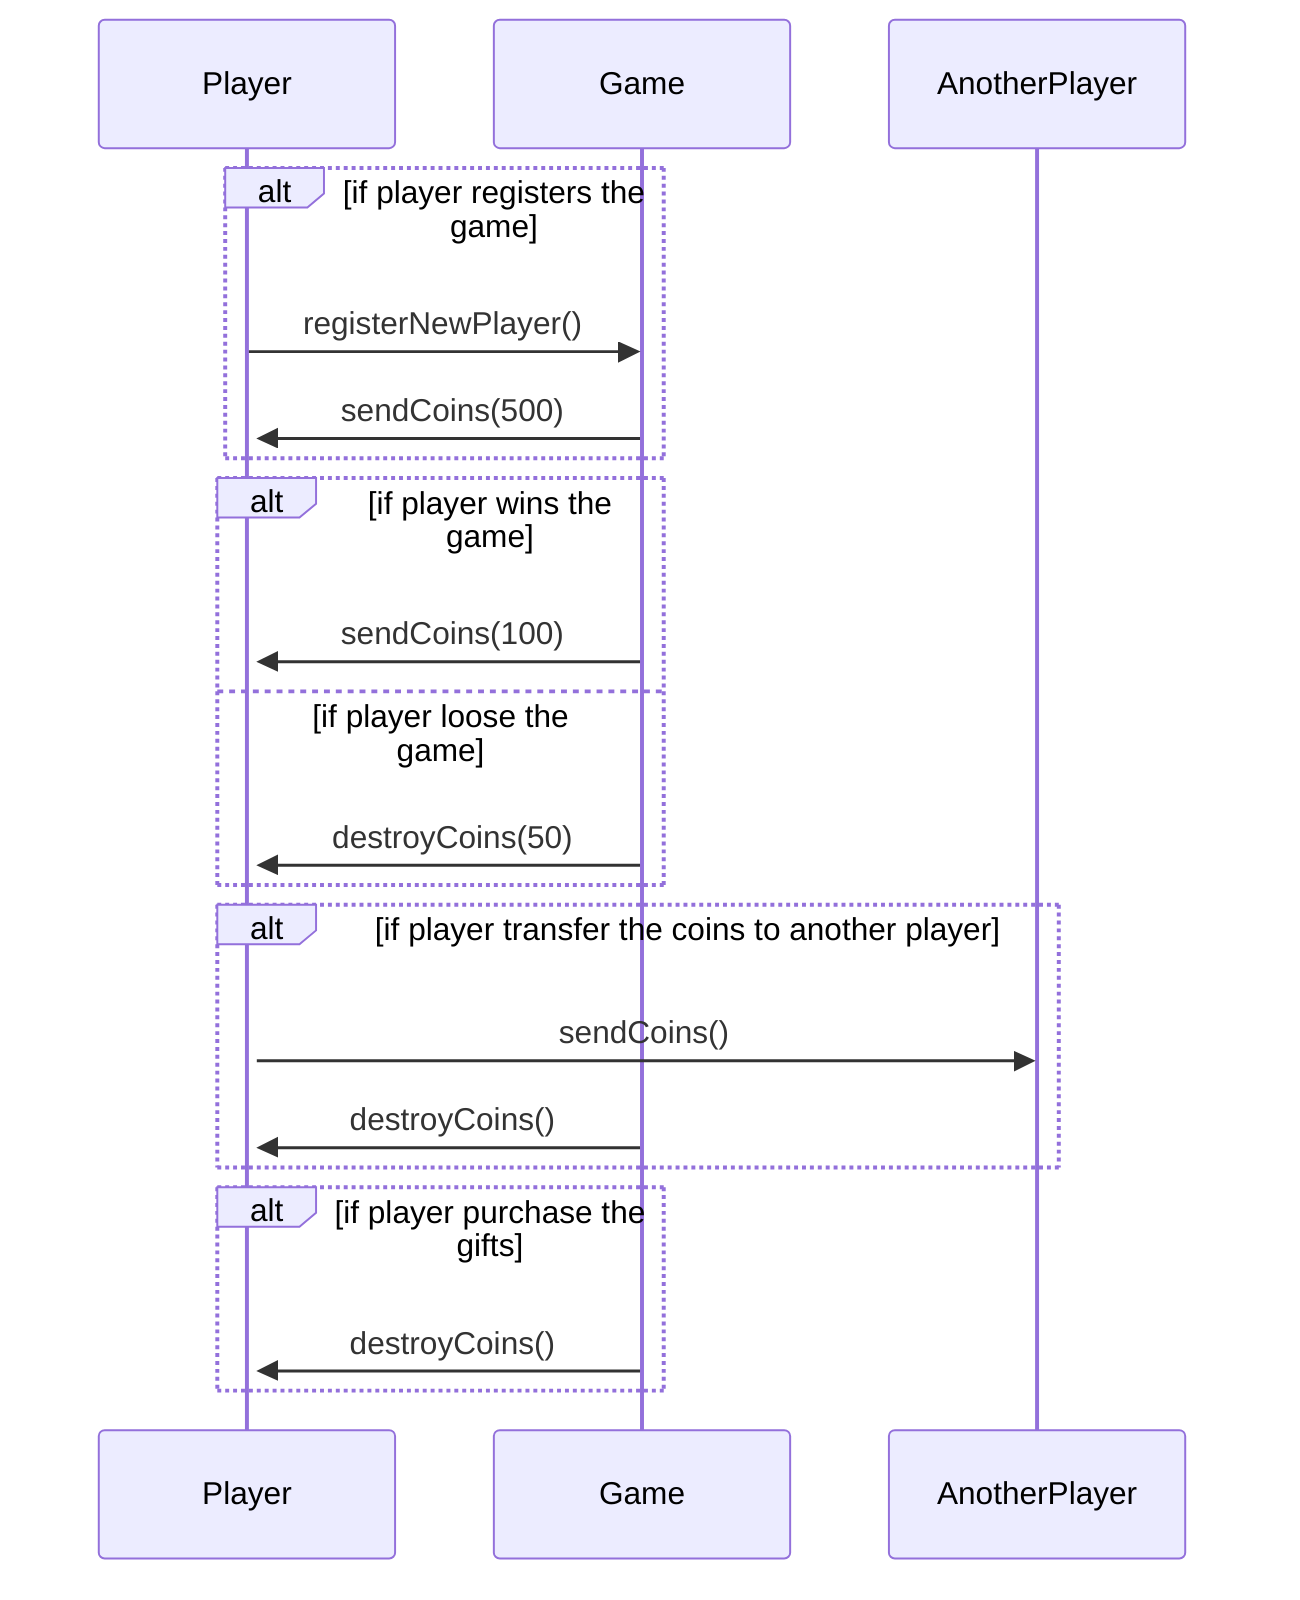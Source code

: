 sequenceDiagram
    alt if player registers the game
    Player->>Game: registerNewPlayer()
    Game->>+Player: sendCoins(500)
    end
    alt if player wins the game
    Game->>Player:sendCoins(100)
    else if player loose the game
    Game->>Player:destroyCoins(50)
    end
    alt if player transfer the coins to another player
    Player->>AnotherPlayer: sendCoins()
    Game->>Player: destroyCoins()
    end
    alt if player purchase the gifts
    Game->>Player:destroyCoins()
    end